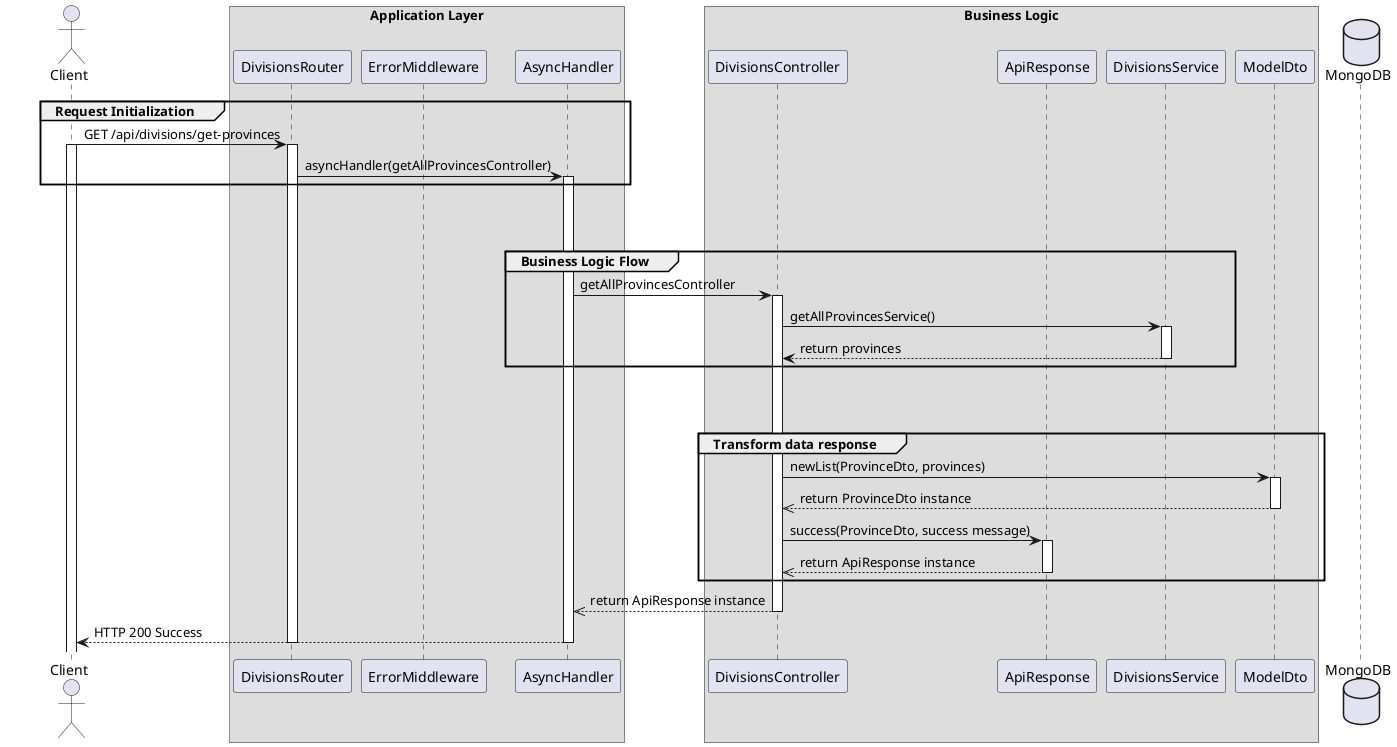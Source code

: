 @startuml View list Provinces

actor Client

box "Application Layer"
participant DivisionsRouter 
participant ErrorMiddleware 
participant AsyncHandler 
end box


box "Business Logic"
participant DivisionsController
participant ApiResponse
participant DivisionsService 
participant ModelDto
end box

database MongoDB

' Step 1
group Request Initialization
    Client -> DivisionsRouter: GET /api/divisions/get-provinces
    activate Client
    activate DivisionsRouter
    DivisionsRouter -> AsyncHandler: asyncHandler(getAllProvincesController)
    activate AsyncHandler
end

break
break

' step 2
group Business Logic Flow
    AsyncHandler -> DivisionsController: getAllProvincesController
    activate DivisionsController
    DivisionsController -> DivisionsService: getAllProvincesService()
    activate DivisionsService
    DivisionsService --> DivisionsController: return provinces
    deactivate DivisionsService

end
break
break

group Transform data response
    DivisionsController -> ModelDto: newList(ProvinceDto, provinces)
    activate ModelDto
    ModelDto -->> DivisionsController: return ProvinceDto instance
    deactivate ModelDto

    DivisionsController -> ApiResponse: success(ProvinceDto, success message)
    activate ApiResponse
    ApiResponse -->> DivisionsController: return ApiResponse instance
    deactivate ApiResponse 
end
DivisionsController -->> AsyncHandler: return ApiResponse instance
deactivate DivisionsController
AsyncHandler --> Client: HTTP 200 Success
deactivate AsyncHandler
deactivate DivisionsRouter



@enduml